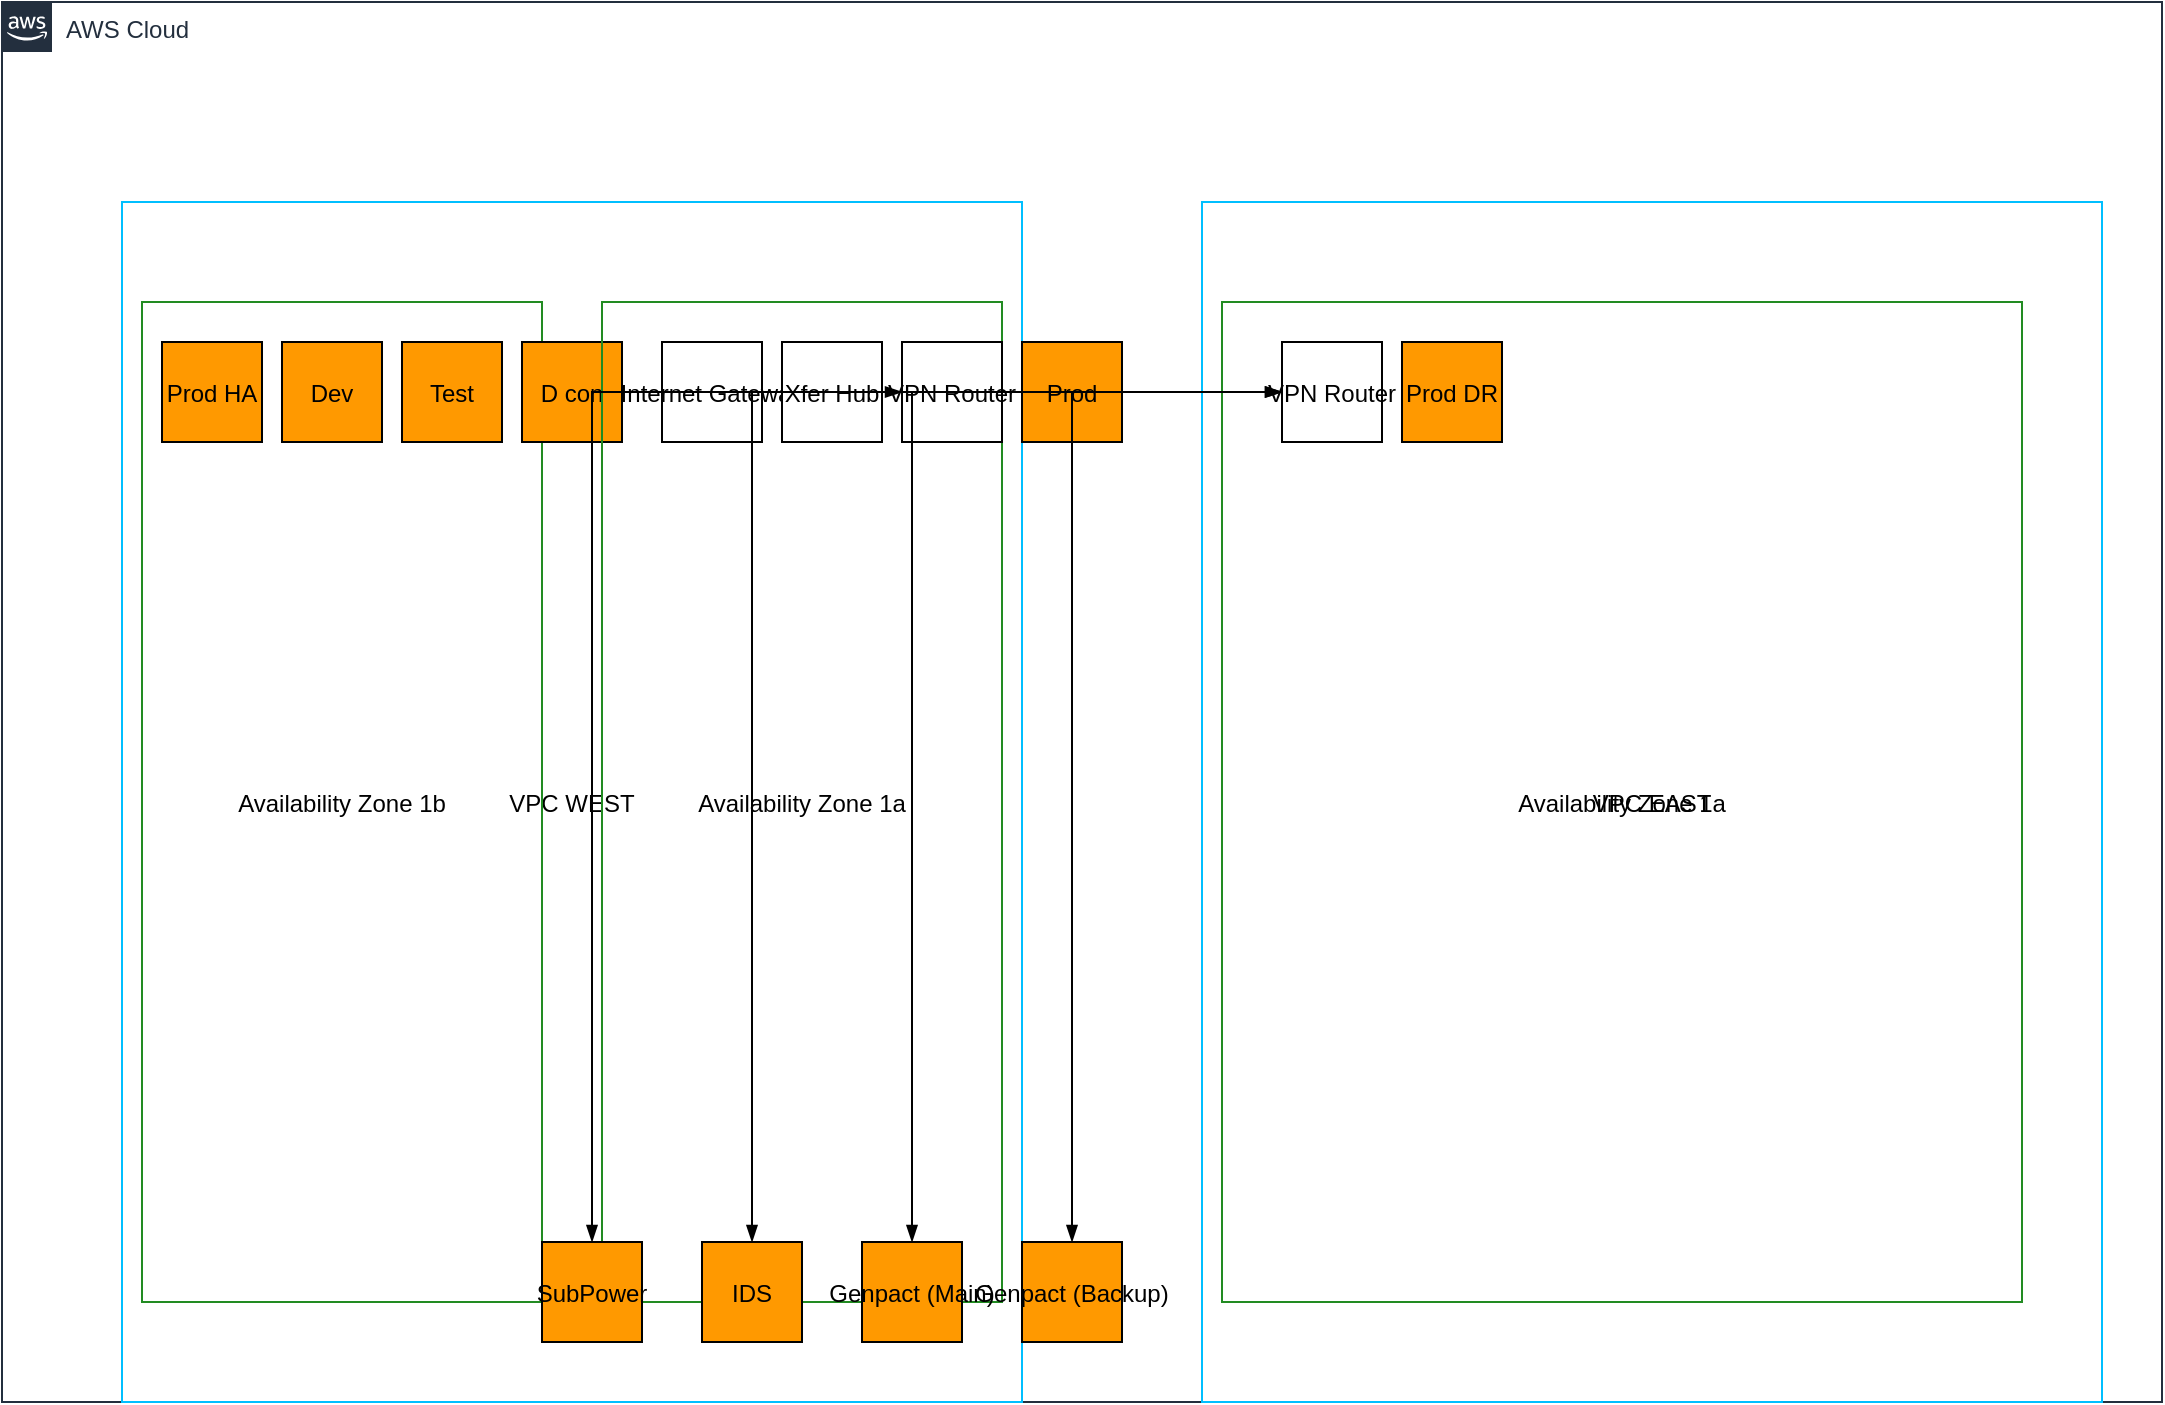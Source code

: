 <mxfile version="24.6.2" type="github">
  <diagram id="Ht1M8jgEwFfnCIfOTk4-" name="Page-1">
    <mxGraphModel dx="1422" dy="762" grid="1" gridSize="10" guides="1" tooltips="1" connect="1" arrows="1" fold="1" page="1" pageScale="1" pageWidth="1169" pageHeight="827" math="0" shadow="0">
      <root>
        <mxCell id="0" />
        <mxCell id="1" parent="0" />
        
        <!-- AWS Cloud Group -->
        <mxCell id="AWSCloud" value="AWS Cloud" style="points=[[0,0],[0.25,0],[0.5,0],[0.75,0],[1,0],[1,0.25],[1,0.5],[1,0.75],[1,1],[0.75,1],[0.5,1],[0.25,1],[0,1],[0,0.75],[0,0.5],[0,0.25]];outlineConnect=0;gradientColor=none;html=1;whiteSpace=wrap;fontSize=12;fontStyle=0;shape=mxgraph.aws4.group;grIcon=mxgraph.aws4.group_aws_cloud_alt;strokeColor=#232F3E;fillColor=none;verticalAlign=top;align=left;spacingLeft=30;fontColor=#232F3E;dashed=0;labelBackgroundColor=#ffffff;container=1;pointerEvents=0;collapsible=0;recursiveResize=0;" parent="1" vertex="1">
          <mxGeometry x="50" y="80" width="1080" height="700" as="geometry" />
        </mxCell>
        
        <!-- VPC WEST -->
        <mxCell id="VPCWest" value="VPC WEST" style="strokeColor=#00BFFF;fillColor=none;container=1;" parent="AWSCloud" vertex="1">
          <mxGeometry x="60" y="100" width="450" height="600" as="geometry" />
        </mxCell>
        
        <!-- VPC EAST -->
        <mxCell id="VPCEast" value="VPC EAST" style="strokeColor=#00BFFF;fillColor=none;container=1;" parent="AWSCloud" vertex="1">
          <mxGeometry x="600" y="100" width="450" height="600" as="geometry" />
        </mxCell>

        <!-- Availability Zone 1b in VPC WEST -->
        <mxCell id="AZ1b" value="Availability Zone 1b" style="strokeColor=#228B22;fillColor=none;container=1;" parent="VPCWest" vertex="1">
          <mxGeometry x="10" y="50" width="200" height="500" as="geometry" />
        </mxCell>

        <!-- Availability Zone 1a in VPC WEST -->
        <mxCell id="AZ1aWest" value="Availability Zone 1a" style="strokeColor=#228B22;fillColor=none;container=1;" parent="VPCWest" vertex="1">
          <mxGeometry x="240" y="50" width="200" height="500" as="geometry" />
        </mxCell>

        <!-- Availability Zone 1a in VPC EAST -->
        <mxCell id="AZ1aEast" value="Availability Zone 1a" style="strokeColor=#228B22;fillColor=none;container=1;" parent="VPCEast" vertex="1">
          <mxGeometry x="10" y="50" width="400" height="500" as="geometry" />
        </mxCell>
        
        <!-- EC2 Instances in AZ 1b WEST -->
        <mxCell id="ProdHA" value="Prod HA" style="shape=mxgraph.aws4.compute_amazon_ec2_instance;fillColor=#FF9900;" parent="AZ1b" vertex="1">
          <mxGeometry x="10" y="20" width="50" height="50" as="geometry" />
        </mxCell>
        <mxCell id="Dev" value="Dev" style="shape=mxgraph.aws4.compute_amazon_ec2_instance;fillColor=#FF9900;" parent="AZ1b" vertex="1">
          <mxGeometry x="70" y="20" width="50" height="50" as="geometry" />
        </mxCell>
        <mxCell id="Test" value="Test" style="shape=mxgraph.aws4.compute_amazon_ec2_instance;fillColor=#FF9900;" parent="AZ1b" vertex="1">
          <mxGeometry x="130" y="20" width="50" height="50" as="geometry" />
        </mxCell>
        <mxCell id="Dcon" value="D con" style="shape=mxgraph.aws4.compute_amazon_ec2_instance;fillColor=#FF9900;" parent="AZ1b" vertex="1">
          <mxGeometry x="190" y="20" width="50" height="50" as="geometry" />
        </mxCell>

        <!-- Internet Gateway -->
        <mxCell id="IGWWest" value="Internet Gateway" style="shape=mxgraph.aws4.networking_content_delivery_internet_gateway;fillColor=#FFFFFF;" parent="AZ1aWest" vertex="1">
          <mxGeometry x="30" y="20" width="50" height="50" as="geometry" />
        </mxCell>
        <mxCell id="XferHub" value="Xfer Hub" style="shape=mxgraph.aws4.storage_transfer;fillColor=#FFFFFF;" parent="AZ1aWest" vertex="1">
          <mxGeometry x="90" y="20" width="50" height="50" as="geometry" />
        </mxCell>
        <mxCell id="VPNRouterWest" value="VPN Router" style="shape=mxgraph.aws4.networking_content_delivery_vpn_gateway;fillColor=#FFFFFF;" parent="AZ1aWest" vertex="1">
          <mxGeometry x="150" y="20" width="50" height="50" as="geometry" />
        </mxCell>
        <mxCell id="Prod" value="Prod" style="shape=mxgraph.aws4.compute_amazon_ec2_instance;fillColor=#FF9900;" parent="AZ1aWest" vertex="1">
          <mxGeometry x="210" y="20" width="50" height="50" as="geometry" />
        </mxCell>

        <!-- VPN Router in AZ 1a EAST -->
        <mxCell id="VPNRouterEast" value="VPN Router" style="shape=mxgraph.aws4.networking_content_delivery_vpn_gateway;fillColor=#FFFFFF;" parent="AZ1aEast" vertex="1">
          <mxGeometry x="30" y="20" width="50" height="50" as="geometry" />
        </mxCell>
        <mxCell id="ProdDR" value="Prod DR" style="shape=mxgraph.aws4.compute_amazon_ec2_instance;fillColor=#FF9900;" parent="AZ1aEast" vertex="1">
          <mxGeometry x="90" y="20" width="50" height="50" as="geometry" />
        </mxCell>
        
        <!-- Connections -->
        <mxCell id="edge1" style="edgeStyle=orthogonalEdgeStyle;rounded=0;orthogonalLoop=1;jettySize=auto;html=1;endArrow=blockThin;endFill=1;" parent="1" source="VPNRouterWest" target="VPNRouterEast" edge="1">
          <mxGeometry relative="1" as="geometry" />
        </mxCell>
        <mxCell id="edge2" style="edgeStyle=orthogonalEdgeStyle;rounded=0;orthogonalLoop=1;jettySize=auto;html=1;endArrow=blockThin;endFill=1;" parent="1" source="IGWWest" target="VPNRouterWest" edge="1">
          <mxGeometry relative="1" as="geometry" />
        </mxCell>
        <mxCell id="edge3" style="edgeStyle=orthogonalEdgeStyle;rounded=0;orthogonalLoop=1;jettySize=auto;html=1;endArrow=blockThin;endFill=1;" parent="1" source="IGWWest" target="VPNRouterEast" edge="1">
          <mxGeometry relative="1" as="geometry" />
        </mxCell>
        
        <!-- SubPower -->
        <mxCell id="SubPower" value="SubPower" style="shape=mxgraph.aws4.compute_amazon_ec2_instance;fillColor=#FF9900;" parent="1" vertex="1">
          <mxGeometry x="320" y="700" width="50" height="50" as="geometry" />
        </mxCell>
        <mxCell id="IDS" value="IDS" style="shape=mxgraph.aws4.compute_amazon_ec2_instance;fillColor=#FF9900;" parent="1" vertex="1">
          <mxGeometry x="400" y="700" width="50" height="50" as="geometry" />
        </mxCell>
        <mxCell id="GenpactMain" value="Genpact (Main)" style="shape=mxgraph.aws4.compute_amazon_ec2_instance;fillColor=#FF9900;" parent="1" vertex="1">
          <mxGeometry x="480" y="700" width="50" height="50" as="geometry" />
        </mxCell>
        <mxCell id="GenpactBackup" value="Genpact (Backup)" style="shape=mxgraph.aws4.compute_amazon_ec2_instance;fillColor=#FF9900;" parent="1" vertex="1">
          <mxGeometry x="560" y="700" width="50" height="50" as="geometry" />
        </mxCell>
        
        <!-- Connections to VPN -->
        <mxCell id="edge4" style="edgeStyle=orthogonalEdgeStyle;rounded=0;orthogonalLoop=1;jettySize=auto;html=1;endArrow=blockThin;endFill=1;" parent="1" source="VPNRouterWest" target="SubPower" edge="1">
          <mxGeometry relative="1" as="geometry" />
        </mxCell>
        <mxCell id="edge5" style="edgeStyle=orthogonalEdgeStyle;rounded=0;orthogonalLoop=1;jettySize=auto;html=1;endArrow=blockThin;endFill=1;" parent="1" source="VPNRouterWest" target="IDS" edge="1">
          <mxGeometry relative="1" as="geometry" />
        </mxCell>
        <mxCell id="edge6" style="edgeStyle=orthogonalEdgeStyle;rounded=0;orthogonalLoop=1;jettySize=auto;html=1;endArrow=blockThin;endFill=1;" parent="1" source="VPNRouterEast" target="GenpactMain" edge="1">
          <mxGeometry relative="1" as="geometry" />
        </mxCell>
        <mxCell id="edge7" style="edgeStyle=orthogonalEdgeStyle;rounded=0;orthogonalLoop=1;jettySize=auto;html=1;endArrow=blockThin;endFill=1;" parent="1" source="VPNRouterEast" target="GenpactBackup" edge="1">
          <mxGeometry relative="1" as="geometry" />
        </mxCell>
      </root>
    </mxGraphModel>
  </diagram>
</mxfile>
